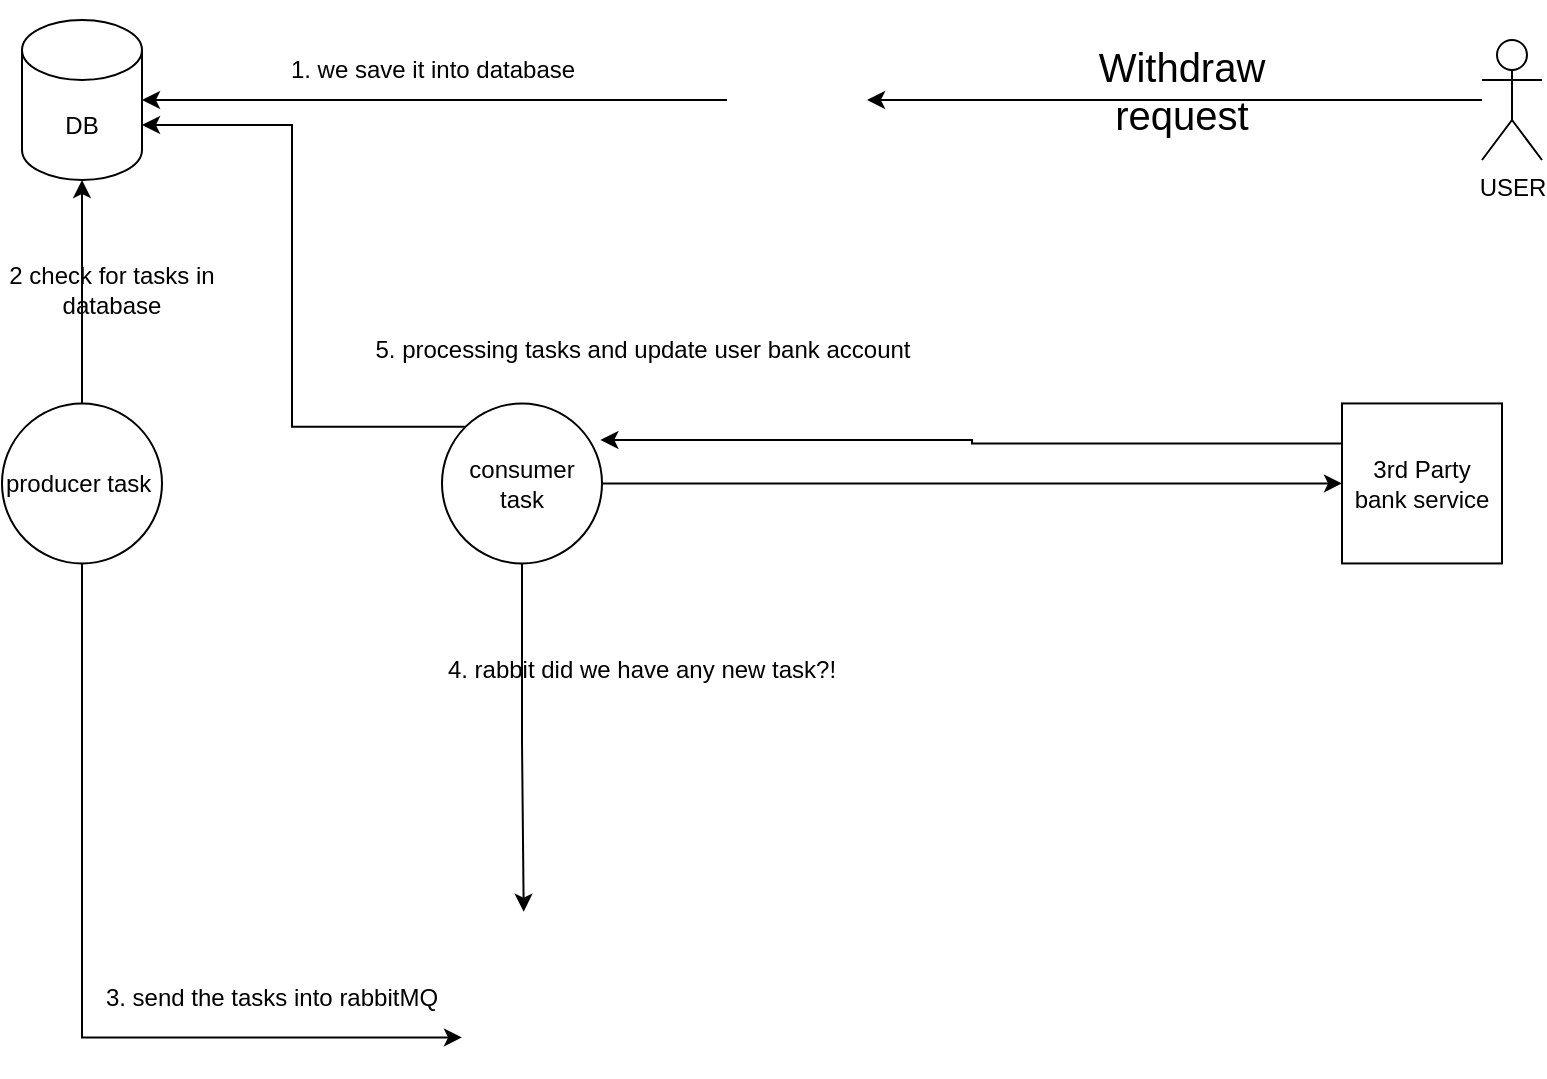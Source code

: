<mxfile version="24.4.13" type="device">
  <diagram name="Page-1" id="ZXFFQwNqc9sKqvOVqVb6">
    <mxGraphModel dx="1195" dy="650" grid="1" gridSize="10" guides="1" tooltips="1" connect="1" arrows="1" fold="1" page="1" pageScale="1" pageWidth="850" pageHeight="1100" math="0" shadow="0">
      <root>
        <mxCell id="0" />
        <mxCell id="1" parent="0" />
        <mxCell id="zQ1Ngbzoh76GPmhOXi97-10" style="edgeStyle=orthogonalEdgeStyle;rounded=0;orthogonalLoop=1;jettySize=auto;html=1;exitX=0;exitY=0.5;exitDx=0;exitDy=0;" edge="1" parent="1" source="zQ1Ngbzoh76GPmhOXi97-15" target="zQ1Ngbzoh76GPmhOXi97-9">
          <mxGeometry relative="1" as="geometry">
            <mxPoint x="370" y="150" as="sourcePoint" />
          </mxGeometry>
        </mxCell>
        <mxCell id="zQ1Ngbzoh76GPmhOXi97-3" style="edgeStyle=orthogonalEdgeStyle;rounded=0;orthogonalLoop=1;jettySize=auto;html=1;entryX=1;entryY=0.5;entryDx=0;entryDy=0;" edge="1" parent="1" source="zQ1Ngbzoh76GPmhOXi97-2" target="zQ1Ngbzoh76GPmhOXi97-15">
          <mxGeometry relative="1" as="geometry">
            <mxPoint x="465" y="150" as="targetPoint" />
          </mxGeometry>
        </mxCell>
        <mxCell id="zQ1Ngbzoh76GPmhOXi97-2" value="USER" style="shape=umlActor;verticalLabelPosition=bottom;verticalAlign=top;html=1;outlineConnect=0;" vertex="1" parent="1">
          <mxGeometry x="760" y="120" width="30" height="60" as="geometry" />
        </mxCell>
        <mxCell id="zQ1Ngbzoh76GPmhOXi97-4" value="&lt;font style=&quot;font-size: 20px;&quot;&gt;Withdraw request&lt;/font&gt;" style="text;html=1;align=center;verticalAlign=middle;whiteSpace=wrap;rounded=0;" vertex="1" parent="1">
          <mxGeometry x="540" y="100" width="140" height="90" as="geometry" />
        </mxCell>
        <mxCell id="zQ1Ngbzoh76GPmhOXi97-9" value="DB" style="shape=cylinder3;whiteSpace=wrap;html=1;boundedLbl=1;backgroundOutline=1;size=15;" vertex="1" parent="1">
          <mxGeometry x="30" y="110" width="60" height="80" as="geometry" />
        </mxCell>
        <mxCell id="zQ1Ngbzoh76GPmhOXi97-11" value="1. we save it into database" style="text;html=1;align=center;verticalAlign=middle;resizable=0;points=[];autosize=1;strokeColor=none;fillColor=none;" vertex="1" parent="1">
          <mxGeometry x="150" y="120" width="170" height="30" as="geometry" />
        </mxCell>
        <mxCell id="zQ1Ngbzoh76GPmhOXi97-20" style="edgeStyle=orthogonalEdgeStyle;rounded=0;orthogonalLoop=1;jettySize=auto;html=1;exitX=0.5;exitY=1;exitDx=0;exitDy=0;entryX=0;entryY=0.75;entryDx=0;entryDy=0;" edge="1" parent="1" source="zQ1Ngbzoh76GPmhOXi97-12" target="zQ1Ngbzoh76GPmhOXi97-14">
          <mxGeometry relative="1" as="geometry" />
        </mxCell>
        <mxCell id="zQ1Ngbzoh76GPmhOXi97-12" value="producer task&amp;nbsp;" style="ellipse;whiteSpace=wrap;html=1;aspect=fixed;" vertex="1" parent="1">
          <mxGeometry x="20" y="301.72" width="80" height="80" as="geometry" />
        </mxCell>
        <mxCell id="zQ1Ngbzoh76GPmhOXi97-14" value="" style="shape=image;verticalLabelPosition=bottom;labelBackgroundColor=default;verticalAlign=top;aspect=fixed;imageAspect=0;image=https://static-00.iconduck.com/assets.00/rabbitmq-icon-484x512-s9lfaapn.png;" vertex="1" parent="1">
          <mxGeometry x="250" y="560" width="74" height="78.28" as="geometry" />
        </mxCell>
        <mxCell id="zQ1Ngbzoh76GPmhOXi97-15" value="" style="shape=image;verticalLabelPosition=bottom;labelBackgroundColor=default;verticalAlign=top;aspect=fixed;imageAspect=0;image=https://static-00.iconduck.com/assets.00/django-icon-1606x2048-lwmw1z73.png;" vertex="1" parent="1">
          <mxGeometry x="382.5" y="105.37" width="70" height="89.26" as="geometry" />
        </mxCell>
        <mxCell id="zQ1Ngbzoh76GPmhOXi97-16" style="edgeStyle=orthogonalEdgeStyle;rounded=0;orthogonalLoop=1;jettySize=auto;html=1;exitX=0.5;exitY=0;exitDx=0;exitDy=0;entryX=0.5;entryY=1;entryDx=0;entryDy=0;entryPerimeter=0;" edge="1" parent="1" source="zQ1Ngbzoh76GPmhOXi97-12" target="zQ1Ngbzoh76GPmhOXi97-9">
          <mxGeometry relative="1" as="geometry" />
        </mxCell>
        <mxCell id="zQ1Ngbzoh76GPmhOXi97-17" value="2 check for tasks in database" style="text;html=1;align=center;verticalAlign=middle;whiteSpace=wrap;rounded=0;" vertex="1" parent="1">
          <mxGeometry x="20" y="220" width="110" height="50" as="geometry" />
        </mxCell>
        <mxCell id="zQ1Ngbzoh76GPmhOXi97-19" value="3. send the tasks into rabbitMQ" style="text;html=1;align=center;verticalAlign=middle;whiteSpace=wrap;rounded=0;" vertex="1" parent="1">
          <mxGeometry x="60" y="584.14" width="190" height="30" as="geometry" />
        </mxCell>
        <mxCell id="zQ1Ngbzoh76GPmhOXi97-31" style="edgeStyle=orthogonalEdgeStyle;rounded=0;orthogonalLoop=1;jettySize=auto;html=1;" edge="1" parent="1" source="zQ1Ngbzoh76GPmhOXi97-21" target="zQ1Ngbzoh76GPmhOXi97-30">
          <mxGeometry relative="1" as="geometry" />
        </mxCell>
        <mxCell id="zQ1Ngbzoh76GPmhOXi97-21" value="consumer task" style="ellipse;whiteSpace=wrap;html=1;aspect=fixed;" vertex="1" parent="1">
          <mxGeometry x="240" y="301.72" width="80" height="80" as="geometry" />
        </mxCell>
        <mxCell id="zQ1Ngbzoh76GPmhOXi97-22" style="edgeStyle=orthogonalEdgeStyle;rounded=0;orthogonalLoop=1;jettySize=auto;html=1;entryX=0.417;entryY=-0.053;entryDx=0;entryDy=0;entryPerimeter=0;" edge="1" parent="1" source="zQ1Ngbzoh76GPmhOXi97-21" target="zQ1Ngbzoh76GPmhOXi97-14">
          <mxGeometry relative="1" as="geometry" />
        </mxCell>
        <mxCell id="zQ1Ngbzoh76GPmhOXi97-23" value="4. rabbit did we have any new task?!" style="text;html=1;align=center;verticalAlign=middle;whiteSpace=wrap;rounded=0;" vertex="1" parent="1">
          <mxGeometry x="220" y="420" width="240" height="30" as="geometry" />
        </mxCell>
        <mxCell id="zQ1Ngbzoh76GPmhOXi97-30" value="3rd Party bank service" style="whiteSpace=wrap;html=1;aspect=fixed;" vertex="1" parent="1">
          <mxGeometry x="690" y="301.72" width="80" height="80" as="geometry" />
        </mxCell>
        <mxCell id="zQ1Ngbzoh76GPmhOXi97-33" style="edgeStyle=orthogonalEdgeStyle;rounded=0;orthogonalLoop=1;jettySize=auto;html=1;exitX=0;exitY=0.25;exitDx=0;exitDy=0;entryX=0.99;entryY=0.228;entryDx=0;entryDy=0;entryPerimeter=0;" edge="1" parent="1" source="zQ1Ngbzoh76GPmhOXi97-30" target="zQ1Ngbzoh76GPmhOXi97-21">
          <mxGeometry relative="1" as="geometry" />
        </mxCell>
        <mxCell id="zQ1Ngbzoh76GPmhOXi97-34" style="edgeStyle=orthogonalEdgeStyle;rounded=0;orthogonalLoop=1;jettySize=auto;html=1;exitX=0;exitY=0;exitDx=0;exitDy=0;entryX=1;entryY=0;entryDx=0;entryDy=52.5;entryPerimeter=0;" edge="1" parent="1" source="zQ1Ngbzoh76GPmhOXi97-21" target="zQ1Ngbzoh76GPmhOXi97-9">
          <mxGeometry relative="1" as="geometry" />
        </mxCell>
        <mxCell id="zQ1Ngbzoh76GPmhOXi97-35" value="5. processing tasks and update user bank account" style="text;html=1;align=center;verticalAlign=middle;resizable=0;points=[];autosize=1;strokeColor=none;fillColor=none;" vertex="1" parent="1">
          <mxGeometry x="195" y="260" width="290" height="30" as="geometry" />
        </mxCell>
      </root>
    </mxGraphModel>
  </diagram>
</mxfile>

